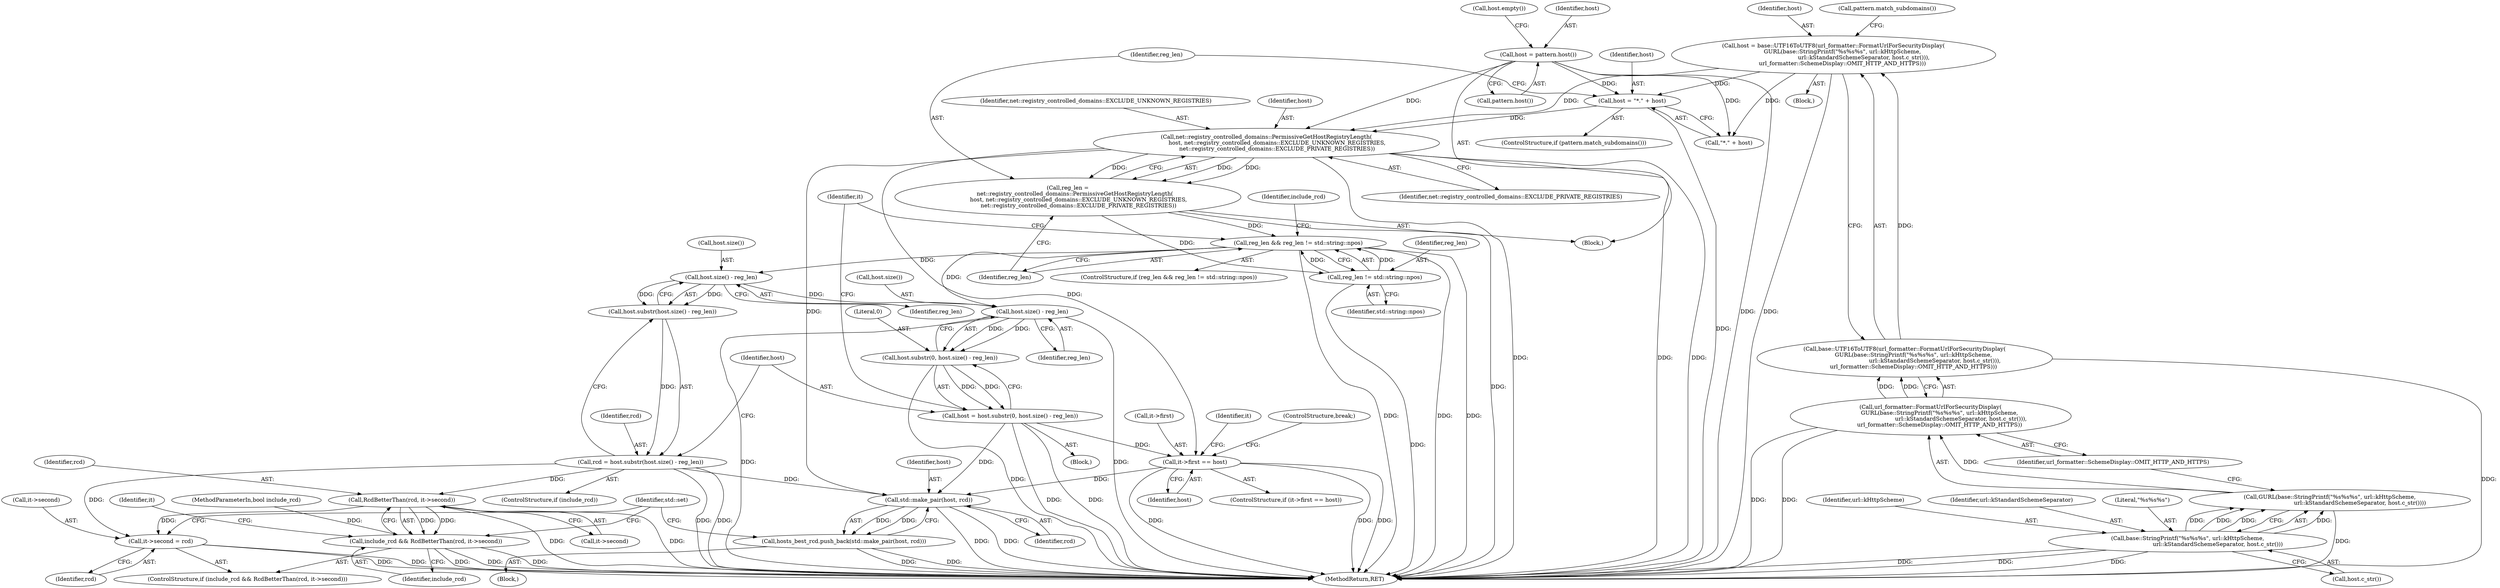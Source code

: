 digraph "0_Chrome_504e0c45030f76bffda93f0857e7595216d6e7a4@API" {
"1000150" [label="(Call,net::registry_controlled_domains::PermissiveGetHostRegistryLength(\n            host, net::registry_controlled_domains::EXCLUDE_UNKNOWN_REGISTRIES,\n            net::registry_controlled_domains::EXCLUDE_PRIVATE_REGISTRIES))"];
"1000141" [label="(Call,host = \"*.\" + host)"];
"1000128" [label="(Call,host = base::UTF16ToUTF8(url_formatter::FormatUrlForSecurityDisplay(\n          GURL(base::StringPrintf(\"%s%s%s\", url::kHttpScheme,\n                                  url::kStandardSchemeSeparator, host.c_str())),\n          url_formatter::SchemeDisplay::OMIT_HTTP_AND_HTTPS)))"];
"1000130" [label="(Call,base::UTF16ToUTF8(url_formatter::FormatUrlForSecurityDisplay(\n          GURL(base::StringPrintf(\"%s%s%s\", url::kHttpScheme,\n                                  url::kStandardSchemeSeparator, host.c_str())),\n          url_formatter::SchemeDisplay::OMIT_HTTP_AND_HTTPS)))"];
"1000131" [label="(Call,url_formatter::FormatUrlForSecurityDisplay(\n          GURL(base::StringPrintf(\"%s%s%s\", url::kHttpScheme,\n                                  url::kStandardSchemeSeparator, host.c_str())),\n          url_formatter::SchemeDisplay::OMIT_HTTP_AND_HTTPS))"];
"1000132" [label="(Call,GURL(base::StringPrintf(\"%s%s%s\", url::kHttpScheme,\n                                  url::kStandardSchemeSeparator, host.c_str())))"];
"1000133" [label="(Call,base::StringPrintf(\"%s%s%s\", url::kHttpScheme,\n                                  url::kStandardSchemeSeparator, host.c_str()))"];
"1000121" [label="(Call,host = pattern.host())"];
"1000148" [label="(Call,reg_len =\n        net::registry_controlled_domains::PermissiveGetHostRegistryLength(\n            host, net::registry_controlled_domains::EXCLUDE_UNKNOWN_REGISTRIES,\n            net::registry_controlled_domains::EXCLUDE_PRIVATE_REGISTRIES))"];
"1000155" [label="(Call,reg_len && reg_len != std::string::npos)"];
"1000166" [label="(Call,host.size() - reg_len)"];
"1000165" [label="(Call,host.substr(host.size() - reg_len))"];
"1000163" [label="(Call,rcd = host.substr(host.size() - reg_len))"];
"1000202" [label="(Call,RcdBetterThan(rcd, it->second))"];
"1000200" [label="(Call,include_rcd && RcdBetterThan(rcd, it->second))"];
"1000207" [label="(Call,it->second = rcd)"];
"1000215" [label="(Call,std::make_pair(host, rcd))"];
"1000214" [label="(Call,hosts_best_rcd.push_back(std::make_pair(host, rcd)))"];
"1000173" [label="(Call,host.size() - reg_len)"];
"1000171" [label="(Call,host.substr(0, host.size() - reg_len))"];
"1000169" [label="(Call,host = host.substr(0, host.size() - reg_len))"];
"1000188" [label="(Call,it->first == host)"];
"1000157" [label="(Call,reg_len != std::string::npos)"];
"1000208" [label="(Call,it->second)"];
"1000200" [label="(Call,include_rcd && RcdBetterThan(rcd, it->second))"];
"1000201" [label="(Identifier,include_rcd)"];
"1000164" [label="(Identifier,rcd)"];
"1000112" [label="(Block,)"];
"1000185" [label="(Identifier,it)"];
"1000126" [label="(Call,host.empty())"];
"1000178" [label="(Identifier,it)"];
"1000131" [label="(Call,url_formatter::FormatUrlForSecurityDisplay(\n          GURL(base::StringPrintf(\"%s%s%s\", url::kHttpScheme,\n                                  url::kStandardSchemeSeparator, host.c_str())),\n          url_formatter::SchemeDisplay::OMIT_HTTP_AND_HTTPS))"];
"1000163" [label="(Call,rcd = host.substr(host.size() - reg_len))"];
"1000171" [label="(Call,host.substr(0, host.size() - reg_len))"];
"1000129" [label="(Identifier,host)"];
"1000127" [label="(Block,)"];
"1000213" [label="(Block,)"];
"1000141" [label="(Call,host = \"*.\" + host)"];
"1000138" [label="(Identifier,url_formatter::SchemeDisplay::OMIT_HTTP_AND_HTTPS)"];
"1000159" [label="(Identifier,std::string::npos)"];
"1000149" [label="(Identifier,reg_len)"];
"1000160" [label="(Block,)"];
"1000188" [label="(Call,it->first == host)"];
"1000142" [label="(Identifier,host)"];
"1000207" [label="(Call,it->second = rcd)"];
"1000155" [label="(Call,reg_len && reg_len != std::string::npos)"];
"1000187" [label="(ControlStructure,if (it->first == host))"];
"1000169" [label="(Call,host = host.substr(0, host.size() - reg_len))"];
"1000204" [label="(Call,it->second)"];
"1000106" [label="(MethodParameterIn,bool include_rcd)"];
"1000134" [label="(Literal,\"%s%s%s\")"];
"1000140" [label="(Call,pattern.match_subdomains())"];
"1000216" [label="(Identifier,host)"];
"1000199" [label="(ControlStructure,if (include_rcd && RcdBetterThan(rcd, it->second)))"];
"1000202" [label="(Call,RcdBetterThan(rcd, it->second))"];
"1000219" [label="(Identifier,std::set)"];
"1000214" [label="(Call,hosts_best_rcd.push_back(std::make_pair(host, rcd)))"];
"1000151" [label="(Identifier,host)"];
"1000130" [label="(Call,base::UTF16ToUTF8(url_formatter::FormatUrlForSecurityDisplay(\n          GURL(base::StringPrintf(\"%s%s%s\", url::kHttpScheme,\n                                  url::kStandardSchemeSeparator, host.c_str())),\n          url_formatter::SchemeDisplay::OMIT_HTTP_AND_HTTPS)))"];
"1000156" [label="(Identifier,reg_len)"];
"1000158" [label="(Identifier,reg_len)"];
"1000150" [label="(Call,net::registry_controlled_domains::PermissiveGetHostRegistryLength(\n            host, net::registry_controlled_domains::EXCLUDE_UNKNOWN_REGISTRIES,\n            net::registry_controlled_domains::EXCLUDE_PRIVATE_REGISTRIES))"];
"1000133" [label="(Call,base::StringPrintf(\"%s%s%s\", url::kHttpScheme,\n                                  url::kStandardSchemeSeparator, host.c_str()))"];
"1000162" [label="(Identifier,include_rcd)"];
"1000166" [label="(Call,host.size() - reg_len)"];
"1000135" [label="(Identifier,url::kHttpScheme)"];
"1000165" [label="(Call,host.substr(host.size() - reg_len))"];
"1000209" [label="(Identifier,it)"];
"1000203" [label="(Identifier,rcd)"];
"1000172" [label="(Literal,0)"];
"1000123" [label="(Call,pattern.host())"];
"1000122" [label="(Identifier,host)"];
"1000154" [label="(ControlStructure,if (reg_len && reg_len != std::string::npos))"];
"1000148" [label="(Call,reg_len =\n        net::registry_controlled_domains::PermissiveGetHostRegistryLength(\n            host, net::registry_controlled_domains::EXCLUDE_UNKNOWN_REGISTRIES,\n            net::registry_controlled_domains::EXCLUDE_PRIVATE_REGISTRIES))"];
"1000167" [label="(Call,host.size())"];
"1000170" [label="(Identifier,host)"];
"1000193" [label="(ControlStructure,break;)"];
"1000152" [label="(Identifier,net::registry_controlled_domains::EXCLUDE_UNKNOWN_REGISTRIES)"];
"1000174" [label="(Call,host.size())"];
"1000215" [label="(Call,std::make_pair(host, rcd))"];
"1000211" [label="(Identifier,rcd)"];
"1000192" [label="(Identifier,host)"];
"1000153" [label="(Identifier,net::registry_controlled_domains::EXCLUDE_PRIVATE_REGISTRIES)"];
"1000234" [label="(MethodReturn,RET)"];
"1000173" [label="(Call,host.size() - reg_len)"];
"1000168" [label="(Identifier,reg_len)"];
"1000157" [label="(Call,reg_len != std::string::npos)"];
"1000139" [label="(ControlStructure,if (pattern.match_subdomains()))"];
"1000121" [label="(Call,host = pattern.host())"];
"1000132" [label="(Call,GURL(base::StringPrintf(\"%s%s%s\", url::kHttpScheme,\n                                  url::kStandardSchemeSeparator, host.c_str())))"];
"1000175" [label="(Identifier,reg_len)"];
"1000137" [label="(Call,host.c_str())"];
"1000217" [label="(Identifier,rcd)"];
"1000189" [label="(Call,it->first)"];
"1000128" [label="(Call,host = base::UTF16ToUTF8(url_formatter::FormatUrlForSecurityDisplay(\n          GURL(base::StringPrintf(\"%s%s%s\", url::kHttpScheme,\n                                  url::kStandardSchemeSeparator, host.c_str())),\n          url_formatter::SchemeDisplay::OMIT_HTTP_AND_HTTPS)))"];
"1000161" [label="(ControlStructure,if (include_rcd))"];
"1000136" [label="(Identifier,url::kStandardSchemeSeparator)"];
"1000143" [label="(Call,\"*.\" + host)"];
"1000150" -> "1000148"  [label="AST: "];
"1000150" -> "1000153"  [label="CFG: "];
"1000151" -> "1000150"  [label="AST: "];
"1000152" -> "1000150"  [label="AST: "];
"1000153" -> "1000150"  [label="AST: "];
"1000148" -> "1000150"  [label="CFG: "];
"1000150" -> "1000234"  [label="DDG: "];
"1000150" -> "1000234"  [label="DDG: "];
"1000150" -> "1000234"  [label="DDG: "];
"1000150" -> "1000148"  [label="DDG: "];
"1000150" -> "1000148"  [label="DDG: "];
"1000150" -> "1000148"  [label="DDG: "];
"1000141" -> "1000150"  [label="DDG: "];
"1000128" -> "1000150"  [label="DDG: "];
"1000121" -> "1000150"  [label="DDG: "];
"1000150" -> "1000188"  [label="DDG: "];
"1000150" -> "1000215"  [label="DDG: "];
"1000141" -> "1000139"  [label="AST: "];
"1000141" -> "1000143"  [label="CFG: "];
"1000142" -> "1000141"  [label="AST: "];
"1000143" -> "1000141"  [label="AST: "];
"1000149" -> "1000141"  [label="CFG: "];
"1000141" -> "1000234"  [label="DDG: "];
"1000128" -> "1000141"  [label="DDG: "];
"1000121" -> "1000141"  [label="DDG: "];
"1000128" -> "1000127"  [label="AST: "];
"1000128" -> "1000130"  [label="CFG: "];
"1000129" -> "1000128"  [label="AST: "];
"1000130" -> "1000128"  [label="AST: "];
"1000140" -> "1000128"  [label="CFG: "];
"1000128" -> "1000234"  [label="DDG: "];
"1000130" -> "1000128"  [label="DDG: "];
"1000128" -> "1000143"  [label="DDG: "];
"1000130" -> "1000131"  [label="CFG: "];
"1000131" -> "1000130"  [label="AST: "];
"1000130" -> "1000234"  [label="DDG: "];
"1000131" -> "1000130"  [label="DDG: "];
"1000131" -> "1000130"  [label="DDG: "];
"1000131" -> "1000138"  [label="CFG: "];
"1000132" -> "1000131"  [label="AST: "];
"1000138" -> "1000131"  [label="AST: "];
"1000131" -> "1000234"  [label="DDG: "];
"1000131" -> "1000234"  [label="DDG: "];
"1000132" -> "1000131"  [label="DDG: "];
"1000132" -> "1000133"  [label="CFG: "];
"1000133" -> "1000132"  [label="AST: "];
"1000138" -> "1000132"  [label="CFG: "];
"1000132" -> "1000234"  [label="DDG: "];
"1000133" -> "1000132"  [label="DDG: "];
"1000133" -> "1000132"  [label="DDG: "];
"1000133" -> "1000132"  [label="DDG: "];
"1000133" -> "1000132"  [label="DDG: "];
"1000133" -> "1000137"  [label="CFG: "];
"1000134" -> "1000133"  [label="AST: "];
"1000135" -> "1000133"  [label="AST: "];
"1000136" -> "1000133"  [label="AST: "];
"1000137" -> "1000133"  [label="AST: "];
"1000133" -> "1000234"  [label="DDG: "];
"1000133" -> "1000234"  [label="DDG: "];
"1000133" -> "1000234"  [label="DDG: "];
"1000121" -> "1000112"  [label="AST: "];
"1000121" -> "1000123"  [label="CFG: "];
"1000122" -> "1000121"  [label="AST: "];
"1000123" -> "1000121"  [label="AST: "];
"1000126" -> "1000121"  [label="CFG: "];
"1000121" -> "1000234"  [label="DDG: "];
"1000121" -> "1000143"  [label="DDG: "];
"1000148" -> "1000112"  [label="AST: "];
"1000149" -> "1000148"  [label="AST: "];
"1000156" -> "1000148"  [label="CFG: "];
"1000148" -> "1000234"  [label="DDG: "];
"1000148" -> "1000155"  [label="DDG: "];
"1000148" -> "1000157"  [label="DDG: "];
"1000155" -> "1000154"  [label="AST: "];
"1000155" -> "1000156"  [label="CFG: "];
"1000155" -> "1000157"  [label="CFG: "];
"1000156" -> "1000155"  [label="AST: "];
"1000157" -> "1000155"  [label="AST: "];
"1000162" -> "1000155"  [label="CFG: "];
"1000178" -> "1000155"  [label="CFG: "];
"1000155" -> "1000234"  [label="DDG: "];
"1000155" -> "1000234"  [label="DDG: "];
"1000155" -> "1000234"  [label="DDG: "];
"1000157" -> "1000155"  [label="DDG: "];
"1000157" -> "1000155"  [label="DDG: "];
"1000155" -> "1000166"  [label="DDG: "];
"1000155" -> "1000173"  [label="DDG: "];
"1000166" -> "1000165"  [label="AST: "];
"1000166" -> "1000168"  [label="CFG: "];
"1000167" -> "1000166"  [label="AST: "];
"1000168" -> "1000166"  [label="AST: "];
"1000165" -> "1000166"  [label="CFG: "];
"1000166" -> "1000165"  [label="DDG: "];
"1000166" -> "1000165"  [label="DDG: "];
"1000166" -> "1000173"  [label="DDG: "];
"1000165" -> "1000163"  [label="AST: "];
"1000163" -> "1000165"  [label="CFG: "];
"1000165" -> "1000163"  [label="DDG: "];
"1000163" -> "1000161"  [label="AST: "];
"1000164" -> "1000163"  [label="AST: "];
"1000170" -> "1000163"  [label="CFG: "];
"1000163" -> "1000234"  [label="DDG: "];
"1000163" -> "1000234"  [label="DDG: "];
"1000163" -> "1000202"  [label="DDG: "];
"1000163" -> "1000207"  [label="DDG: "];
"1000163" -> "1000215"  [label="DDG: "];
"1000202" -> "1000200"  [label="AST: "];
"1000202" -> "1000204"  [label="CFG: "];
"1000203" -> "1000202"  [label="AST: "];
"1000204" -> "1000202"  [label="AST: "];
"1000200" -> "1000202"  [label="CFG: "];
"1000202" -> "1000234"  [label="DDG: "];
"1000202" -> "1000234"  [label="DDG: "];
"1000202" -> "1000200"  [label="DDG: "];
"1000202" -> "1000200"  [label="DDG: "];
"1000202" -> "1000207"  [label="DDG: "];
"1000200" -> "1000199"  [label="AST: "];
"1000200" -> "1000201"  [label="CFG: "];
"1000201" -> "1000200"  [label="AST: "];
"1000209" -> "1000200"  [label="CFG: "];
"1000219" -> "1000200"  [label="CFG: "];
"1000200" -> "1000234"  [label="DDG: "];
"1000200" -> "1000234"  [label="DDG: "];
"1000200" -> "1000234"  [label="DDG: "];
"1000106" -> "1000200"  [label="DDG: "];
"1000207" -> "1000199"  [label="AST: "];
"1000207" -> "1000211"  [label="CFG: "];
"1000208" -> "1000207"  [label="AST: "];
"1000211" -> "1000207"  [label="AST: "];
"1000219" -> "1000207"  [label="CFG: "];
"1000207" -> "1000234"  [label="DDG: "];
"1000207" -> "1000234"  [label="DDG: "];
"1000215" -> "1000214"  [label="AST: "];
"1000215" -> "1000217"  [label="CFG: "];
"1000216" -> "1000215"  [label="AST: "];
"1000217" -> "1000215"  [label="AST: "];
"1000214" -> "1000215"  [label="CFG: "];
"1000215" -> "1000234"  [label="DDG: "];
"1000215" -> "1000234"  [label="DDG: "];
"1000215" -> "1000214"  [label="DDG: "];
"1000215" -> "1000214"  [label="DDG: "];
"1000169" -> "1000215"  [label="DDG: "];
"1000188" -> "1000215"  [label="DDG: "];
"1000214" -> "1000213"  [label="AST: "];
"1000219" -> "1000214"  [label="CFG: "];
"1000214" -> "1000234"  [label="DDG: "];
"1000214" -> "1000234"  [label="DDG: "];
"1000173" -> "1000171"  [label="AST: "];
"1000173" -> "1000175"  [label="CFG: "];
"1000174" -> "1000173"  [label="AST: "];
"1000175" -> "1000173"  [label="AST: "];
"1000171" -> "1000173"  [label="CFG: "];
"1000173" -> "1000234"  [label="DDG: "];
"1000173" -> "1000234"  [label="DDG: "];
"1000173" -> "1000171"  [label="DDG: "];
"1000173" -> "1000171"  [label="DDG: "];
"1000171" -> "1000169"  [label="AST: "];
"1000172" -> "1000171"  [label="AST: "];
"1000169" -> "1000171"  [label="CFG: "];
"1000171" -> "1000234"  [label="DDG: "];
"1000171" -> "1000169"  [label="DDG: "];
"1000171" -> "1000169"  [label="DDG: "];
"1000169" -> "1000160"  [label="AST: "];
"1000170" -> "1000169"  [label="AST: "];
"1000178" -> "1000169"  [label="CFG: "];
"1000169" -> "1000234"  [label="DDG: "];
"1000169" -> "1000234"  [label="DDG: "];
"1000169" -> "1000188"  [label="DDG: "];
"1000188" -> "1000187"  [label="AST: "];
"1000188" -> "1000192"  [label="CFG: "];
"1000189" -> "1000188"  [label="AST: "];
"1000192" -> "1000188"  [label="AST: "];
"1000193" -> "1000188"  [label="CFG: "];
"1000185" -> "1000188"  [label="CFG: "];
"1000188" -> "1000234"  [label="DDG: "];
"1000188" -> "1000234"  [label="DDG: "];
"1000188" -> "1000234"  [label="DDG: "];
"1000157" -> "1000159"  [label="CFG: "];
"1000158" -> "1000157"  [label="AST: "];
"1000159" -> "1000157"  [label="AST: "];
"1000157" -> "1000234"  [label="DDG: "];
}
